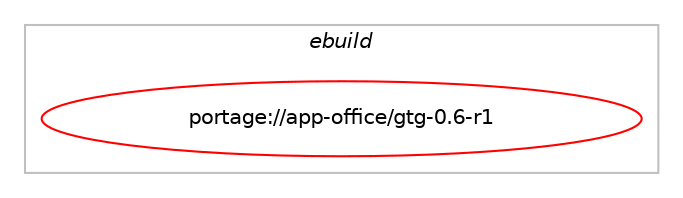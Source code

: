digraph prolog {

# *************
# Graph options
# *************

newrank=true;
concentrate=true;
compound=true;
graph [rankdir=LR,fontname=Helvetica,fontsize=10,ranksep=1.5];#, ranksep=2.5, nodesep=0.2];
edge  [arrowhead=vee];
node  [fontname=Helvetica,fontsize=10];

# **********
# The ebuild
# **********

subgraph cluster_leftcol {
color=gray;
label=<<i>ebuild</i>>;
id [label="portage://app-office/gtg-0.6-r1", color=red, width=4, href="../app-office/gtg-0.6-r1.svg"];
}

# ****************
# The dependencies
# ****************

subgraph cluster_midcol {
color=gray;
label=<<i>dependencies</i>>;
subgraph cluster_compile {
fillcolor="#eeeeee";
style=filled;
label=<<i>compile</i>>;
# *** BEGIN UNKNOWN DEPENDENCY TYPE (TODO) ***
# id -> equal(use_conditional_group(positive,python_single_target_python3_10,portage://app-office/gtg-0.6-r1,[package_dependency(portage://app-office/gtg-0.6-r1,install,no,dev-lang,python,none,[,,],[slot(3.10)],[use(enable(xml),positive)])]))
# *** END UNKNOWN DEPENDENCY TYPE (TODO) ***

# *** BEGIN UNKNOWN DEPENDENCY TYPE (TODO) ***
# id -> equal(use_conditional_group(positive,python_single_target_python3_10,portage://app-office/gtg-0.6-r1,[package_dependency(portage://app-office/gtg-0.6-r1,install,no,dev-python,caldav,none,[,,],[],[use(enable(python_targets_python3_10),negative)]),package_dependency(portage://app-office/gtg-0.6-r1,install,no,dev-python,dbus-python,none,[,,],[],[use(enable(python_targets_python3_10),negative)]),package_dependency(portage://app-office/gtg-0.6-r1,install,no,dev-python,liblarch,greaterequal,[3.1.0,,,3.1.0],[],[use(enable(python_targets_python3_10),negative)]),package_dependency(portage://app-office/gtg-0.6-r1,install,no,dev-python,lxml,none,[,,],[],[use(enable(python_targets_python3_10),negative)]),package_dependency(portage://app-office/gtg-0.6-r1,install,no,dev-python,python-dateutil,none,[,,],[],[use(enable(python_targets_python3_10),negative)]),package_dependency(portage://app-office/gtg-0.6-r1,install,no,dev-python,pygobject,none,[,,],[slot(3)],[use(enable(python_targets_python3_10),negative)]),package_dependency(portage://app-office/gtg-0.6-r1,install,no,dev-python,pycairo,none,[,,],[],[use(enable(python_targets_python3_10),negative)]),package_dependency(portage://app-office/gtg-0.6-r1,install,no,dev-python,vobject,none,[,,],[],[use(enable(python_targets_python3_10),negative)])]))
# *** END UNKNOWN DEPENDENCY TYPE (TODO) ***

# *** BEGIN UNKNOWN DEPENDENCY TYPE (TODO) ***
# id -> equal(package_dependency(portage://app-office/gtg-0.6-r1,install,no,x11-libs,gdk-pixbuf,none,[,,],[],[use(enable(introspection),none)]))
# *** END UNKNOWN DEPENDENCY TYPE (TODO) ***

# *** BEGIN UNKNOWN DEPENDENCY TYPE (TODO) ***
# id -> equal(package_dependency(portage://app-office/gtg-0.6-r1,install,no,x11-libs,gtk+,none,[,,],[slot(3)],[use(enable(introspection),none)]))
# *** END UNKNOWN DEPENDENCY TYPE (TODO) ***

# *** BEGIN UNKNOWN DEPENDENCY TYPE (TODO) ***
# id -> equal(package_dependency(portage://app-office/gtg-0.6-r1,install,no,x11-libs,gtksourceview,none,[,,],[slot(4)],[use(enable(introspection),none)]))
# *** END UNKNOWN DEPENDENCY TYPE (TODO) ***

# *** BEGIN UNKNOWN DEPENDENCY TYPE (TODO) ***
# id -> equal(package_dependency(portage://app-office/gtg-0.6-r1,install,no,x11-libs,pango,none,[,,],[],[use(enable(introspection),none)]))
# *** END UNKNOWN DEPENDENCY TYPE (TODO) ***

}
subgraph cluster_compileandrun {
fillcolor="#eeeeee";
style=filled;
label=<<i>compile and run</i>>;
}
subgraph cluster_run {
fillcolor="#eeeeee";
style=filled;
label=<<i>run</i>>;
# *** BEGIN UNKNOWN DEPENDENCY TYPE (TODO) ***
# id -> equal(use_conditional_group(positive,python_single_target_python3_10,portage://app-office/gtg-0.6-r1,[package_dependency(portage://app-office/gtg-0.6-r1,run,no,dev-lang,python,none,[,,],[slot(3.10)],[use(enable(xml),positive)])]))
# *** END UNKNOWN DEPENDENCY TYPE (TODO) ***

# *** BEGIN UNKNOWN DEPENDENCY TYPE (TODO) ***
# id -> equal(use_conditional_group(positive,python_single_target_python3_10,portage://app-office/gtg-0.6-r1,[package_dependency(portage://app-office/gtg-0.6-r1,run,no,dev-python,caldav,none,[,,],[],[use(enable(python_targets_python3_10),negative)]),package_dependency(portage://app-office/gtg-0.6-r1,run,no,dev-python,dbus-python,none,[,,],[],[use(enable(python_targets_python3_10),negative)]),package_dependency(portage://app-office/gtg-0.6-r1,run,no,dev-python,liblarch,greaterequal,[3.1.0,,,3.1.0],[],[use(enable(python_targets_python3_10),negative)]),package_dependency(portage://app-office/gtg-0.6-r1,run,no,dev-python,lxml,none,[,,],[],[use(enable(python_targets_python3_10),negative)]),package_dependency(portage://app-office/gtg-0.6-r1,run,no,dev-python,python-dateutil,none,[,,],[],[use(enable(python_targets_python3_10),negative)]),package_dependency(portage://app-office/gtg-0.6-r1,run,no,dev-python,pygobject,none,[,,],[slot(3)],[use(enable(python_targets_python3_10),negative)]),package_dependency(portage://app-office/gtg-0.6-r1,run,no,dev-python,pycairo,none,[,,],[],[use(enable(python_targets_python3_10),negative)]),package_dependency(portage://app-office/gtg-0.6-r1,run,no,dev-python,vobject,none,[,,],[],[use(enable(python_targets_python3_10),negative)])]))
# *** END UNKNOWN DEPENDENCY TYPE (TODO) ***

# *** BEGIN UNKNOWN DEPENDENCY TYPE (TODO) ***
# id -> equal(package_dependency(portage://app-office/gtg-0.6-r1,run,no,x11-libs,gdk-pixbuf,none,[,,],[],[use(enable(introspection),none)]))
# *** END UNKNOWN DEPENDENCY TYPE (TODO) ***

# *** BEGIN UNKNOWN DEPENDENCY TYPE (TODO) ***
# id -> equal(package_dependency(portage://app-office/gtg-0.6-r1,run,no,x11-libs,gtk+,none,[,,],[slot(3)],[use(enable(introspection),none)]))
# *** END UNKNOWN DEPENDENCY TYPE (TODO) ***

# *** BEGIN UNKNOWN DEPENDENCY TYPE (TODO) ***
# id -> equal(package_dependency(portage://app-office/gtg-0.6-r1,run,no,x11-libs,gtksourceview,none,[,,],[slot(4)],[use(enable(introspection),none)]))
# *** END UNKNOWN DEPENDENCY TYPE (TODO) ***

# *** BEGIN UNKNOWN DEPENDENCY TYPE (TODO) ***
# id -> equal(package_dependency(portage://app-office/gtg-0.6-r1,run,no,x11-libs,pango,none,[,,],[],[use(enable(introspection),none)]))
# *** END UNKNOWN DEPENDENCY TYPE (TODO) ***

}
}

# **************
# The candidates
# **************

subgraph cluster_choices {
rank=same;
color=gray;
label=<<i>candidates</i>>;

}

}
